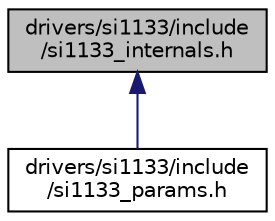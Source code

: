 digraph "drivers/si1133/include/si1133_internals.h"
{
 // LATEX_PDF_SIZE
  edge [fontname="Helvetica",fontsize="10",labelfontname="Helvetica",labelfontsize="10"];
  node [fontname="Helvetica",fontsize="10",shape=record];
  Node1 [label="drivers/si1133/include\l/si1133_internals.h",height=0.2,width=0.4,color="black", fillcolor="grey75", style="filled", fontcolor="black",tooltip="Internal addresses, registers, constants for the Si1133 sensors family."];
  Node1 -> Node2 [dir="back",color="midnightblue",fontsize="10",style="solid",fontname="Helvetica"];
  Node2 [label="drivers/si1133/include\l/si1133_params.h",height=0.2,width=0.4,color="black", fillcolor="white", style="filled",URL="$si1133__params_8h.html",tooltip="Default configuration for SI1133."];
}

